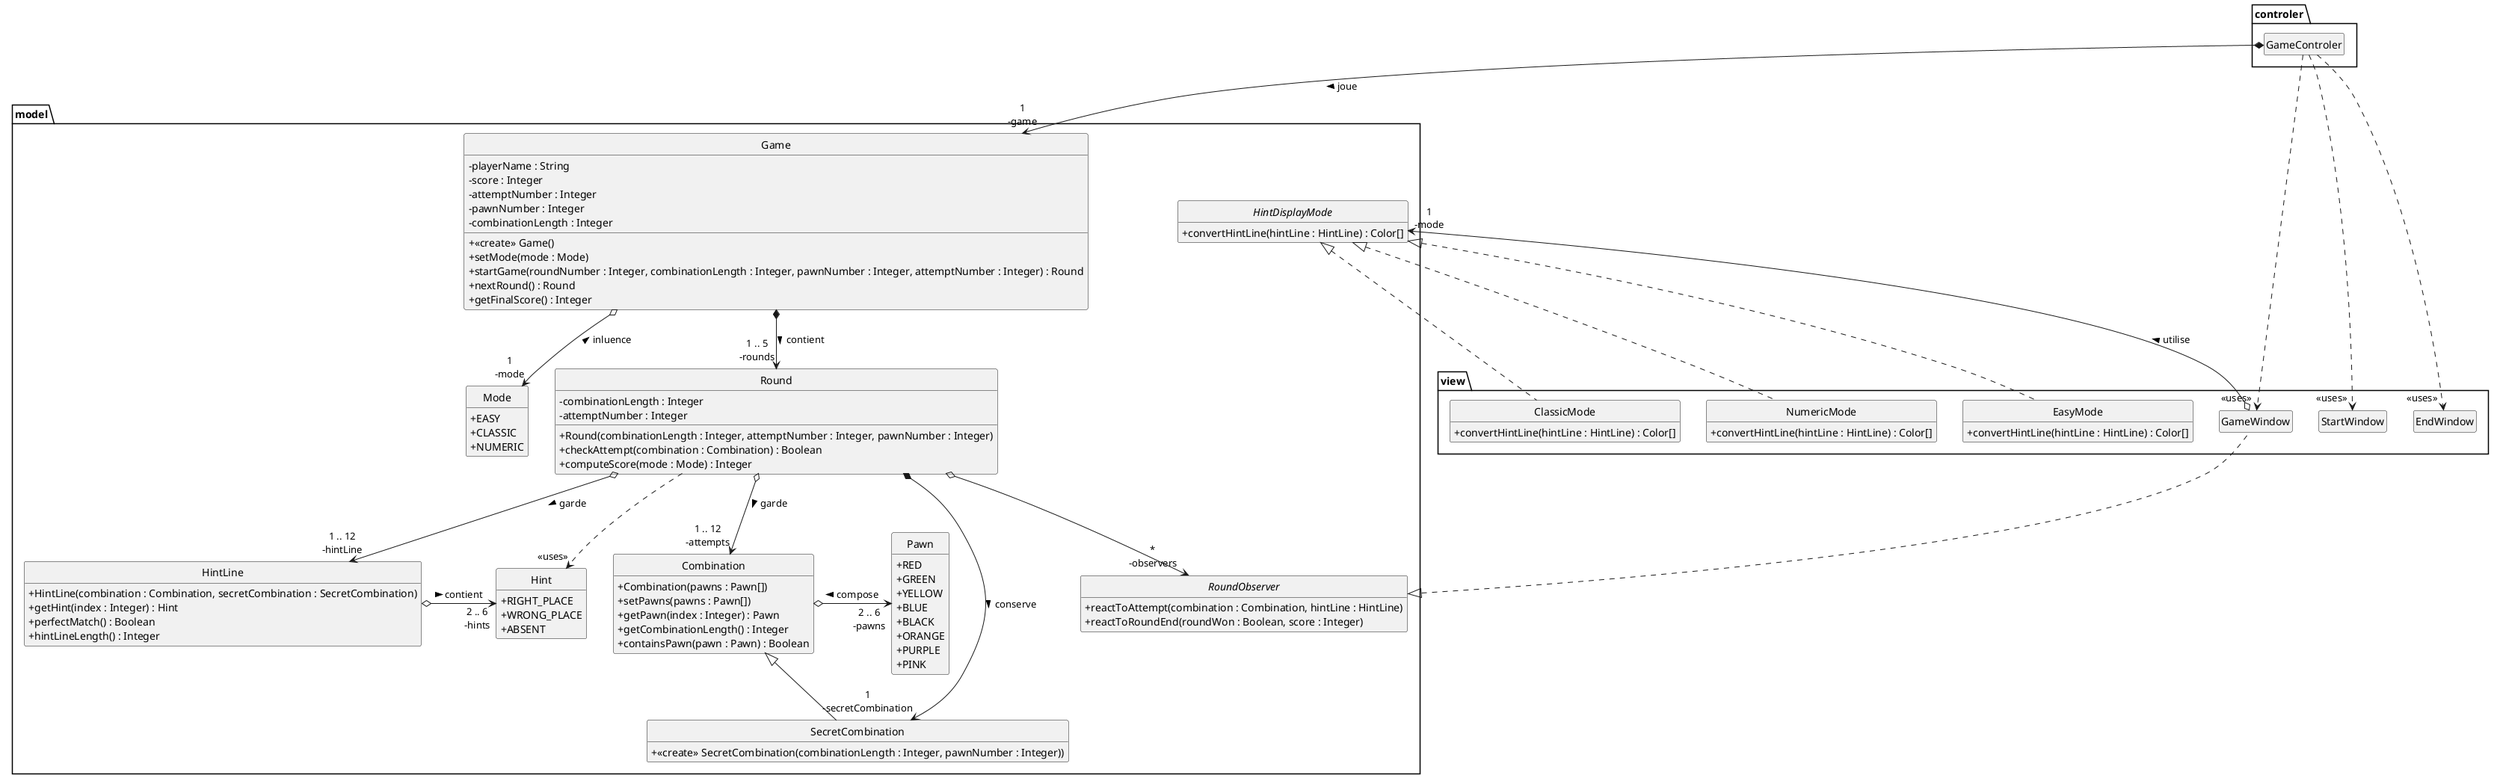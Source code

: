 @startuml
skinparam style strictuml
skinparam classAttributeIconSize 0
hide enum methods
hide empty members

class controler.GameControler {

}

interface model.HintDisplayMode {
    + convertHintLine(hintLine : HintLine) : Color[]
}

class view.ClassicMode implements model.HintDisplayMode {
    + convertHintLine(hintLine : HintLine) : Color[]
}

class view.NumericMode implements model.HintDisplayMode {
    + convertHintLine(hintLine : HintLine) : Color[]
}

class view.EasyMode implements model.HintDisplayMode {
    + convertHintLine(hintLine : HintLine) : Color[]
}

enum model.Mode {
    + EASY
    + CLASSIC
    + NUMERIC
}

class view.GameWindow implements model.RoundObserver{

}

class view.StartWindow {
}

class view.EndWindow {
}

interface model.RoundObserver {
    + reactToAttempt(combination : Combination, hintLine : HintLine)
    + reactToRoundEnd(roundWon : Boolean, score : Integer)
}

enum model.Pawn {
    + RED
    + GREEN
    + YELLOW
    + BLUE
    + BLACK
    + ORANGE
    + PURPLE
    + PINK
}

class model.Round {
    - combinationLength : Integer
    - attemptNumber : Integer
    + Round(combinationLength : Integer, attemptNumber : Integer, pawnNumber : Integer)
    + checkAttempt(combination : Combination) : Boolean
    + computeScore(mode : Mode) : Integer
}

class model.SecretCombination extends model.Combination{
    + <<create>> SecretCombination(combinationLength : Integer, pawnNumber : Integer))
}

class model.Combination {
    + Combination(pawns : Pawn[])
    + setPawns(pawns : Pawn[])
    + getPawn(index : Integer) : Pawn
    + getCombinationLength() : Integer
    + containsPawn(pawn : Pawn) : Boolean
}

class model.HintLine {
    + HintLine(combination : Combination, secretCombination : SecretCombination)
    + getHint(index : Integer) : Hint
    + perfectMatch() : Boolean
    + hintLineLength() : Integer
}

class model.Game {
    - playerName : String
    - score : Integer
    - attemptNumber : Integer
    - pawnNumber : Integer
    - combinationLength : Integer
    + <<create>> Game()
    + setMode(mode : Mode)
    + startGame(roundNumber : Integer, combinationLength : Integer, pawnNumber : Integer, attemptNumber : Integer) : Round
    + nextRound() : Round
    + getFinalScore() : Integer
}

enum model.Hint {
    + RIGHT_PLACE
    + WRONG_PLACE
    + ABSENT
}

model.Round *--> "1\n-secretCombination" model.SecretCombination : conserve >
model.Round o--> "1 .. 12\n-attempts" model.Combination : garde >
model.Round o--> "1 .. 12\n-hintLine" model.HintLine : > garde
model.Round ..> "<<uses>>" model.Hint
model.Game o--> "1\n-mode" model.Mode : inluence <
model.HintLine o-> "2 .. 6\n-hints" model.Hint : contient >
model.Game *--> "1 .. 5\n-rounds" model.Round : contient >
model.Combination o-> "2 .. 6\n-pawns" model.Pawn : compose <
controler.GameControler *--> "1\n-game" model.Game : joue >
controler.GameControler ..> "<<uses>>" view.EndWindow
controler.GameControler ..> "<<uses>>" view.GameWindow
controler.GameControler ..> "<<uses>>" view.StartWindow
model.Round o--> "*\n-observers" model.RoundObserver
view.GameWindow o--> "1\n-mode" model.HintDisplayMode : utilise >


@enduml
